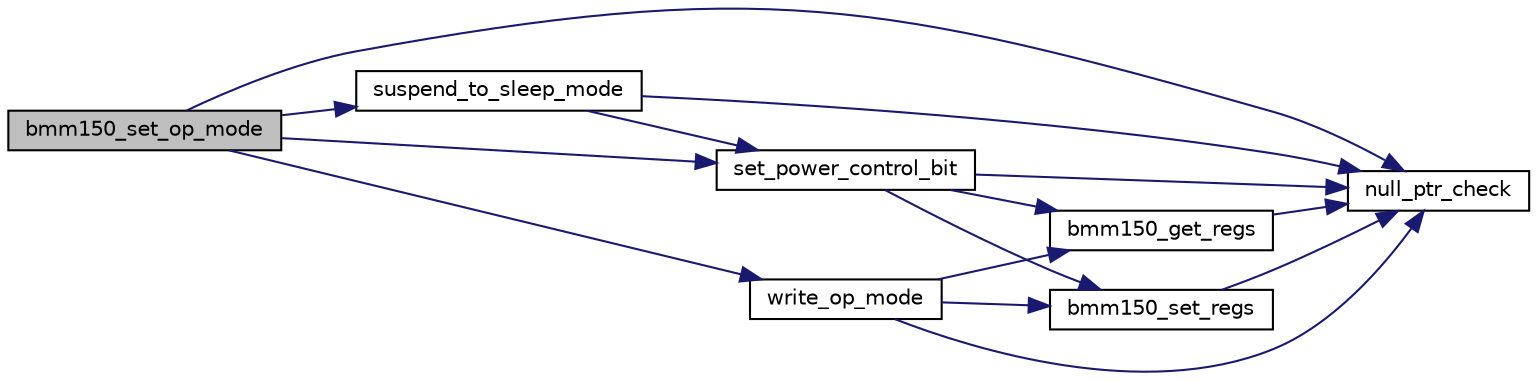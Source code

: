 digraph "bmm150_set_op_mode"
{
  edge [fontname="Helvetica",fontsize="10",labelfontname="Helvetica",labelfontsize="10"];
  node [fontname="Helvetica",fontsize="10",shape=record];
  rankdir="LR";
  Node1 [label="bmm150_set_op_mode",height=0.2,width=0.4,color="black", fillcolor="grey75", style="filled", fontcolor="black"];
  Node1 -> Node2 [color="midnightblue",fontsize="10",style="solid",fontname="Helvetica"];
  Node2 [label="null_ptr_check",height=0.2,width=0.4,color="black", fillcolor="white", style="filled",URL="$bmm150_8c.html#ab0bcb8de99dc3747e6249b8406c766dc",tooltip="This internal API is used to validate the device pointer for null conditions. "];
  Node1 -> Node3 [color="midnightblue",fontsize="10",style="solid",fontname="Helvetica"];
  Node3 [label="suspend_to_sleep_mode",height=0.2,width=0.4,color="black", fillcolor="white", style="filled",URL="$bmm150_8c.html#ae51227155af8be9eabcfe2dfb2095e8e",tooltip="This internal API sets the device from suspend to sleep mode by setting the power control bit to &#39;1&#39; ..."];
  Node3 -> Node2 [color="midnightblue",fontsize="10",style="solid",fontname="Helvetica"];
  Node3 -> Node4 [color="midnightblue",fontsize="10",style="solid",fontname="Helvetica"];
  Node4 [label="set_power_control_bit",height=0.2,width=0.4,color="black", fillcolor="white", style="filled",URL="$bmm150_8c.html#a6993dd74a330b7d027bacaac7c171d60",tooltip="This internal API sets/resets the power control bit of 0x4B register. "];
  Node4 -> Node2 [color="midnightblue",fontsize="10",style="solid",fontname="Helvetica"];
  Node4 -> Node5 [color="midnightblue",fontsize="10",style="solid",fontname="Helvetica"];
  Node5 [label="bmm150_get_regs",height=0.2,width=0.4,color="black", fillcolor="white", style="filled",URL="$bmm150_8c.html#ac3b65c846fa1d826b2addbbef4292a9c",tooltip="This API reads the data from the given register address of the sensor. "];
  Node5 -> Node2 [color="midnightblue",fontsize="10",style="solid",fontname="Helvetica"];
  Node4 -> Node6 [color="midnightblue",fontsize="10",style="solid",fontname="Helvetica"];
  Node6 [label="bmm150_set_regs",height=0.2,width=0.4,color="black", fillcolor="white", style="filled",URL="$bmm150_8c.html#a88285b4abe005f21a5cc9392dddb9de9",tooltip="This API writes the given data to the register address of the sensor. "];
  Node6 -> Node2 [color="midnightblue",fontsize="10",style="solid",fontname="Helvetica"];
  Node1 -> Node7 [color="midnightblue",fontsize="10",style="solid",fontname="Helvetica"];
  Node7 [label="write_op_mode",height=0.2,width=0.4,color="black", fillcolor="white", style="filled",URL="$bmm150_8c.html#aace6cf6fa7ba10416b302d77a4e955c4",tooltip="This internal API writes the op_mode value in the Opmode bits (bits 1 and 2) of 0x4C register..."];
  Node7 -> Node2 [color="midnightblue",fontsize="10",style="solid",fontname="Helvetica"];
  Node7 -> Node5 [color="midnightblue",fontsize="10",style="solid",fontname="Helvetica"];
  Node7 -> Node6 [color="midnightblue",fontsize="10",style="solid",fontname="Helvetica"];
  Node1 -> Node4 [color="midnightblue",fontsize="10",style="solid",fontname="Helvetica"];
}
